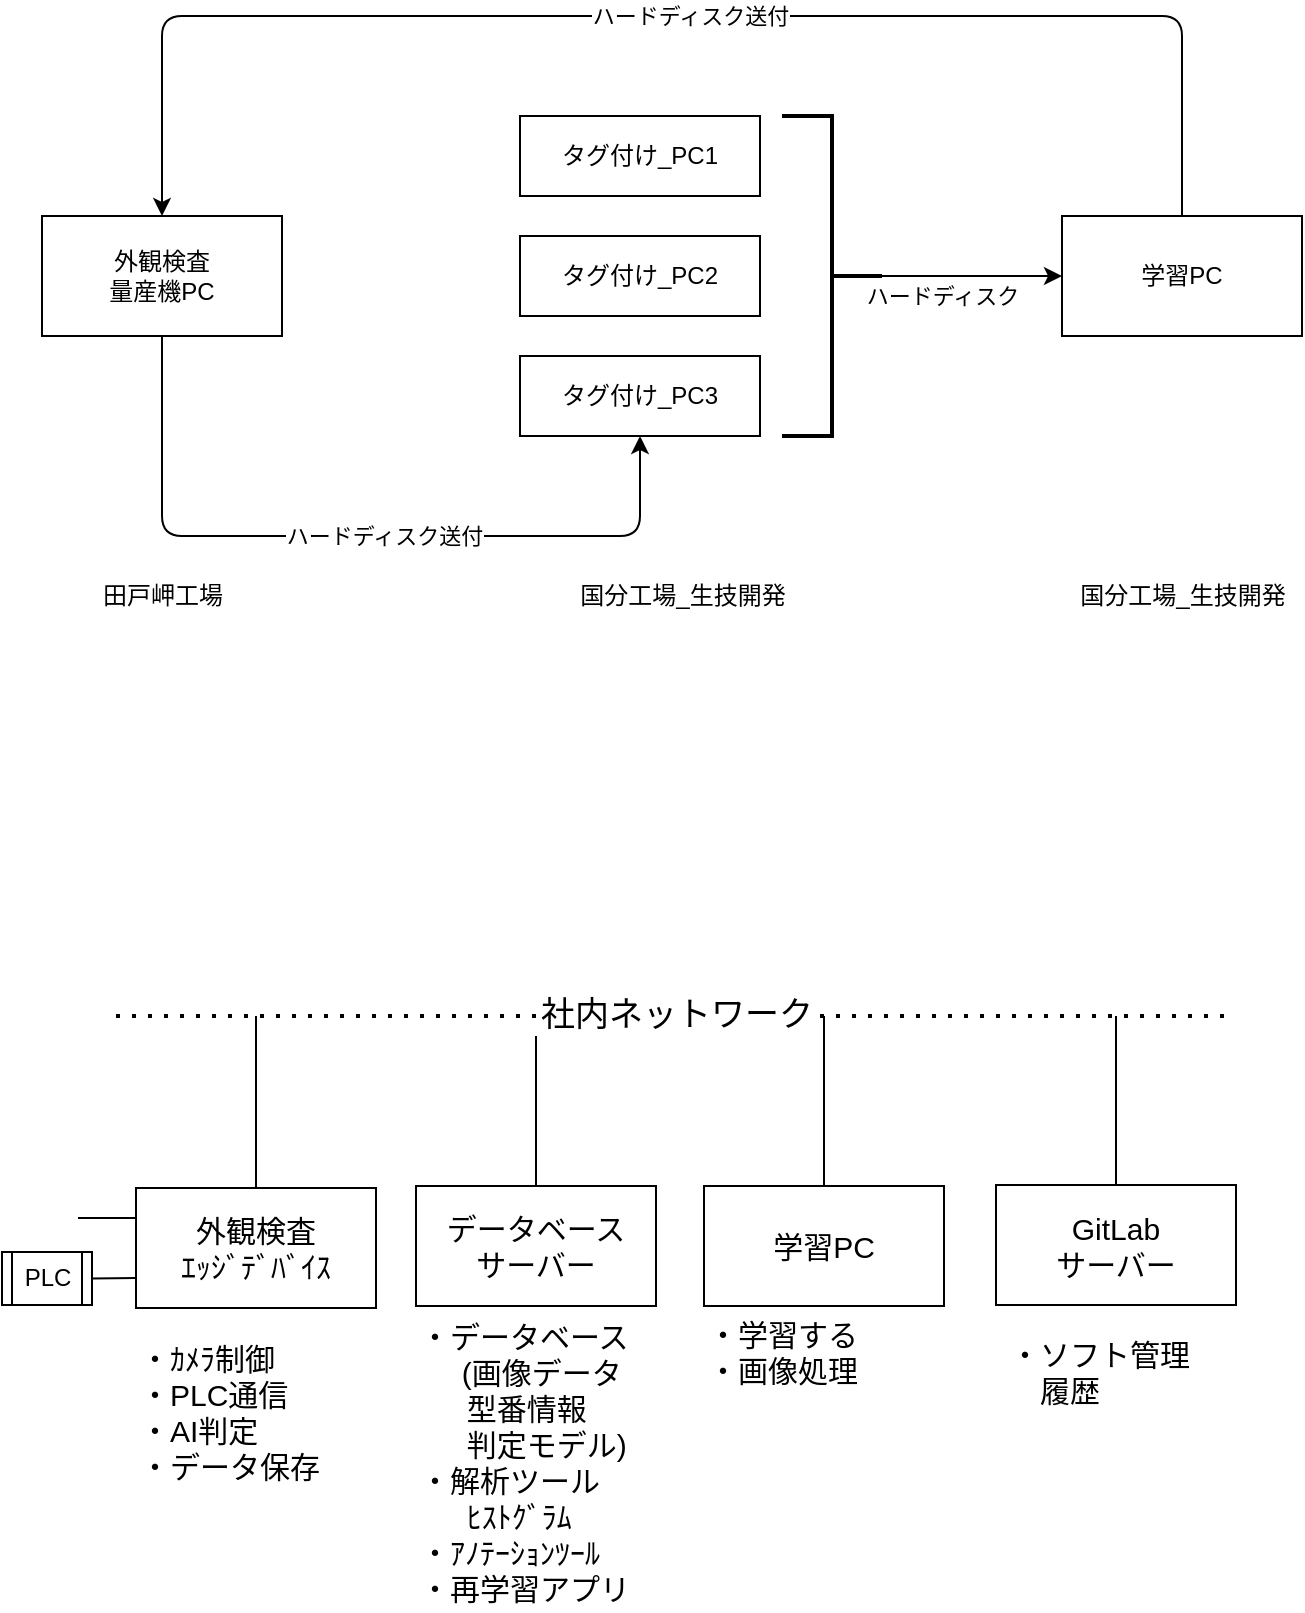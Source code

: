 <mxfile version="14.5.3" type="github">
  <diagram id="zSGuNCVuyLexyMfJzmde" name="ページ1">
    <mxGraphModel dx="1038" dy="548" grid="1" gridSize="10" guides="1" tooltips="1" connect="1" arrows="1" fold="1" page="1" pageScale="1" pageWidth="827" pageHeight="1169" math="0" shadow="0">
      <root>
        <mxCell id="0" />
        <mxCell id="1" parent="0" />
        <mxCell id="Tm7CqngPH54pWnZSqlNK-1" value="外観検査&lt;br&gt;量産機PC" style="rounded=0;whiteSpace=wrap;html=1;" parent="1" vertex="1">
          <mxGeometry x="120" y="160" width="120" height="60" as="geometry" />
        </mxCell>
        <mxCell id="Tm7CqngPH54pWnZSqlNK-3" value="タグ付け_PC1" style="rounded=0;whiteSpace=wrap;html=1;" parent="1" vertex="1">
          <mxGeometry x="359" y="110" width="120" height="40" as="geometry" />
        </mxCell>
        <mxCell id="Tm7CqngPH54pWnZSqlNK-6" value="タグ付け_PC2" style="rounded=0;whiteSpace=wrap;html=1;" parent="1" vertex="1">
          <mxGeometry x="359" y="170" width="120" height="40" as="geometry" />
        </mxCell>
        <mxCell id="Tm7CqngPH54pWnZSqlNK-7" value="タグ付け_PC3" style="rounded=0;whiteSpace=wrap;html=1;" parent="1" vertex="1">
          <mxGeometry x="359" y="230" width="120" height="40" as="geometry" />
        </mxCell>
        <mxCell id="Tm7CqngPH54pWnZSqlNK-8" value="学習PC" style="rounded=0;whiteSpace=wrap;html=1;" parent="1" vertex="1">
          <mxGeometry x="630" y="160" width="120" height="60" as="geometry" />
        </mxCell>
        <mxCell id="Tm7CqngPH54pWnZSqlNK-9" value="田戸岬工場" style="text;html=1;align=center;verticalAlign=middle;resizable=0;points=[];autosize=1;" parent="1" vertex="1">
          <mxGeometry x="140" y="340" width="80" height="20" as="geometry" />
        </mxCell>
        <mxCell id="Tm7CqngPH54pWnZSqlNK-10" value="国分工場_生技開発" style="text;html=1;align=center;verticalAlign=middle;resizable=0;points=[];autosize=1;" parent="1" vertex="1">
          <mxGeometry x="380" y="340" width="120" height="20" as="geometry" />
        </mxCell>
        <mxCell id="Tm7CqngPH54pWnZSqlNK-12" value="" style="endArrow=classic;html=1;exitX=0.5;exitY=1;exitDx=0;exitDy=0;entryX=0.5;entryY=1;entryDx=0;entryDy=0;" parent="1" source="Tm7CqngPH54pWnZSqlNK-1" target="Tm7CqngPH54pWnZSqlNK-7" edge="1">
          <mxGeometry relative="1" as="geometry">
            <mxPoint x="370" y="250" as="sourcePoint" />
            <mxPoint x="470" y="250" as="targetPoint" />
            <Array as="points">
              <mxPoint x="180" y="320" />
              <mxPoint x="419" y="320" />
            </Array>
          </mxGeometry>
        </mxCell>
        <mxCell id="Tm7CqngPH54pWnZSqlNK-13" value="ハードディスク送付" style="edgeLabel;resizable=0;html=1;align=center;verticalAlign=middle;" parent="Tm7CqngPH54pWnZSqlNK-12" connectable="0" vertex="1">
          <mxGeometry relative="1" as="geometry">
            <mxPoint x="15.83" as="offset" />
          </mxGeometry>
        </mxCell>
        <mxCell id="Tm7CqngPH54pWnZSqlNK-15" value="" style="strokeWidth=2;html=1;shape=mxgraph.flowchart.annotation_2;align=left;labelPosition=right;pointerEvents=1;direction=west;" parent="1" vertex="1">
          <mxGeometry x="490" y="110" width="50" height="160" as="geometry" />
        </mxCell>
        <mxCell id="Tm7CqngPH54pWnZSqlNK-16" value="" style="endArrow=classic;html=1;exitX=0;exitY=0.5;exitDx=0;exitDy=0;exitPerimeter=0;entryX=0;entryY=0.5;entryDx=0;entryDy=0;" parent="1" source="Tm7CqngPH54pWnZSqlNK-15" target="Tm7CqngPH54pWnZSqlNK-8" edge="1">
          <mxGeometry width="50" height="50" relative="1" as="geometry">
            <mxPoint x="390" y="120" as="sourcePoint" />
            <mxPoint x="440" y="70" as="targetPoint" />
          </mxGeometry>
        </mxCell>
        <mxCell id="Tm7CqngPH54pWnZSqlNK-17" value="" style="endArrow=classic;html=1;exitX=0.5;exitY=0;exitDx=0;exitDy=0;entryX=0.5;entryY=0;entryDx=0;entryDy=0;" parent="1" source="Tm7CqngPH54pWnZSqlNK-8" target="Tm7CqngPH54pWnZSqlNK-1" edge="1">
          <mxGeometry width="50" height="50" relative="1" as="geometry">
            <mxPoint x="390" y="120" as="sourcePoint" />
            <mxPoint x="440" y="70" as="targetPoint" />
            <Array as="points">
              <mxPoint x="690" y="60" />
              <mxPoint x="180" y="60" />
            </Array>
          </mxGeometry>
        </mxCell>
        <mxCell id="Tm7CqngPH54pWnZSqlNK-18" value="ハードディスク送付" style="edgeLabel;html=1;align=center;verticalAlign=middle;resizable=0;points=[];" parent="Tm7CqngPH54pWnZSqlNK-17" vertex="1" connectable="0">
          <mxGeometry x="-0.026" relative="1" as="geometry">
            <mxPoint as="offset" />
          </mxGeometry>
        </mxCell>
        <mxCell id="Tm7CqngPH54pWnZSqlNK-20" value="国分工場_生技開発" style="text;html=1;align=center;verticalAlign=middle;resizable=0;points=[];autosize=1;" parent="1" vertex="1">
          <mxGeometry x="630" y="340" width="120" height="20" as="geometry" />
        </mxCell>
        <mxCell id="Tm7CqngPH54pWnZSqlNK-21" value="外観検査&lt;br style=&quot;font-size: 15px;&quot;&gt;ｴｯｼﾞﾃﾞﾊﾞｲｽ" style="rounded=0;whiteSpace=wrap;html=1;fontSize=15;" parent="1" vertex="1">
          <mxGeometry x="167" y="646" width="120" height="60" as="geometry" />
        </mxCell>
        <mxCell id="Tm7CqngPH54pWnZSqlNK-22" value="データベース&lt;br style=&quot;font-size: 15px;&quot;&gt;サーバー" style="rounded=0;whiteSpace=wrap;html=1;fontSize=15;" parent="1" vertex="1">
          <mxGeometry x="307" y="645" width="120" height="60" as="geometry" />
        </mxCell>
        <mxCell id="Tm7CqngPH54pWnZSqlNK-23" value="学習PC" style="rounded=0;whiteSpace=wrap;html=1;fontSize=15;" parent="1" vertex="1">
          <mxGeometry x="451" y="645" width="120" height="60" as="geometry" />
        </mxCell>
        <mxCell id="Tm7CqngPH54pWnZSqlNK-24" value="GitLab&lt;br style=&quot;font-size: 15px;&quot;&gt;サーバー" style="rounded=0;whiteSpace=wrap;html=1;fontSize=15;" parent="1" vertex="1">
          <mxGeometry x="597" y="644.5" width="120" height="60" as="geometry" />
        </mxCell>
        <mxCell id="Tm7CqngPH54pWnZSqlNK-25" value="ハードディスク" style="edgeLabel;html=1;align=center;verticalAlign=middle;resizable=0;points=[];" parent="1" vertex="1" connectable="0">
          <mxGeometry x="569.996" y="200.0" as="geometry" />
        </mxCell>
        <mxCell id="Tm7CqngPH54pWnZSqlNK-66" style="edgeStyle=orthogonalEdgeStyle;rounded=0;orthogonalLoop=1;jettySize=auto;html=1;exitX=0.5;exitY=1;exitDx=0;exitDy=0;dashed=1;" parent="1" source="Tm7CqngPH54pWnZSqlNK-23" target="Tm7CqngPH54pWnZSqlNK-23" edge="1">
          <mxGeometry relative="1" as="geometry" />
        </mxCell>
        <mxCell id="I03jtUjxZPY6olnYF68Y-1" value="" style="shape=image;html=1;verticalAlign=top;verticalLabelPosition=bottom;labelBackgroundColor=#ffffff;imageAspect=0;aspect=fixed;image=https://cdn2.iconfinder.com/data/icons/ios-7-icons/50/video_camera-128.png;fontSize=16;direction=west;" vertex="1" parent="1">
          <mxGeometry x="100" y="642" width="38" height="38" as="geometry" />
        </mxCell>
        <mxCell id="I03jtUjxZPY6olnYF68Y-2" value="" style="endArrow=none;html=1;fontSize=16;entryX=0;entryY=0.5;entryDx=0;entryDy=0;exitX=0;exitY=0.25;exitDx=0;exitDy=0;" edge="1" parent="1" source="Tm7CqngPH54pWnZSqlNK-21" target="I03jtUjxZPY6olnYF68Y-1">
          <mxGeometry width="50" height="50" relative="1" as="geometry">
            <mxPoint x="265" y="710" as="sourcePoint" />
            <mxPoint x="315" y="660" as="targetPoint" />
          </mxGeometry>
        </mxCell>
        <mxCell id="I03jtUjxZPY6olnYF68Y-3" value="PLC" style="shape=process;whiteSpace=wrap;html=1;backgroundOutline=1;fontSize=12;" vertex="1" parent="1">
          <mxGeometry x="100" y="678" width="45" height="26.5" as="geometry" />
        </mxCell>
        <mxCell id="I03jtUjxZPY6olnYF68Y-4" value="" style="endArrow=none;html=1;fontSize=16;entryX=0;entryY=0.75;entryDx=0;entryDy=0;exitX=1;exitY=0.5;exitDx=0;exitDy=0;" edge="1" parent="1" source="I03jtUjxZPY6olnYF68Y-3" target="Tm7CqngPH54pWnZSqlNK-21">
          <mxGeometry width="50" height="50" relative="1" as="geometry">
            <mxPoint x="125" y="830" as="sourcePoint" />
            <mxPoint x="175" y="780" as="targetPoint" />
          </mxGeometry>
        </mxCell>
        <mxCell id="I03jtUjxZPY6olnYF68Y-5" value="社内ネットワーク" style="endArrow=none;dashed=1;html=1;dashPattern=1 3;strokeWidth=2;fontSize=17;" edge="1" parent="1">
          <mxGeometry width="50" height="50" relative="1" as="geometry">
            <mxPoint x="157" y="560" as="sourcePoint" />
            <mxPoint x="717" y="560" as="targetPoint" />
          </mxGeometry>
        </mxCell>
        <mxCell id="I03jtUjxZPY6olnYF68Y-7" value="" style="endArrow=none;html=1;fontSize=17;" edge="1" parent="1" target="Tm7CqngPH54pWnZSqlNK-21">
          <mxGeometry width="50" height="50" relative="1" as="geometry">
            <mxPoint x="227" y="560" as="sourcePoint" />
            <mxPoint x="277" y="490" as="targetPoint" />
          </mxGeometry>
        </mxCell>
        <mxCell id="I03jtUjxZPY6olnYF68Y-8" value="" style="endArrow=none;html=1;fontSize=17;exitX=0.5;exitY=0;exitDx=0;exitDy=0;" edge="1" parent="1" source="Tm7CqngPH54pWnZSqlNK-22">
          <mxGeometry width="50" height="50" relative="1" as="geometry">
            <mxPoint x="237" y="570" as="sourcePoint" />
            <mxPoint x="367" y="570" as="targetPoint" />
          </mxGeometry>
        </mxCell>
        <mxCell id="I03jtUjxZPY6olnYF68Y-9" value="" style="endArrow=none;html=1;fontSize=17;exitX=0.5;exitY=0;exitDx=0;exitDy=0;" edge="1" parent="1" source="Tm7CqngPH54pWnZSqlNK-23">
          <mxGeometry width="50" height="50" relative="1" as="geometry">
            <mxPoint x="510.5" y="615" as="sourcePoint" />
            <mxPoint x="511" y="560" as="targetPoint" />
          </mxGeometry>
        </mxCell>
        <mxCell id="I03jtUjxZPY6olnYF68Y-10" value="" style="endArrow=none;html=1;fontSize=17;entryX=0.5;entryY=0;entryDx=0;entryDy=0;" edge="1" parent="1" target="Tm7CqngPH54pWnZSqlNK-24">
          <mxGeometry width="50" height="50" relative="1" as="geometry">
            <mxPoint x="657" y="560" as="sourcePoint" />
            <mxPoint x="521" y="570" as="targetPoint" />
          </mxGeometry>
        </mxCell>
        <mxCell id="I03jtUjxZPY6olnYF68Y-15" value="・ｶﾒﾗ制御&lt;br&gt;&lt;div&gt;&lt;span&gt;・PLC通信&lt;/span&gt;&lt;/div&gt;&lt;div&gt;&lt;span&gt;・AI判定&lt;/span&gt;&lt;/div&gt;&lt;div&gt;&lt;span&gt;・データ保存&lt;/span&gt;&lt;/div&gt;" style="text;html=1;align=left;verticalAlign=middle;resizable=0;points=[];autosize=1;fontSize=15;" vertex="1" parent="1">
          <mxGeometry x="167" y="717.5" width="110" height="80" as="geometry" />
        </mxCell>
        <mxCell id="I03jtUjxZPY6olnYF68Y-17" value="・データベース&lt;br&gt;&amp;nbsp; &amp;nbsp; &amp;nbsp;(画像データ&lt;br&gt;　&amp;nbsp; 型番情報&lt;br&gt;　&amp;nbsp; 判定モデル)&lt;br&gt;・解析ツール&lt;br&gt;　&amp;nbsp; ﾋｽﾄｸﾞﾗﾑ&lt;br&gt;・ｱﾉﾃｰｼｮﾝﾂｰﾙ&lt;br&gt;・再学習アプリ" style="text;html=1;align=left;verticalAlign=middle;resizable=0;points=[];autosize=1;fontSize=15;" vertex="1" parent="1">
          <mxGeometry x="307" y="707.5" width="120" height="150" as="geometry" />
        </mxCell>
        <mxCell id="I03jtUjxZPY6olnYF68Y-18" value="・学習する&lt;br&gt;・画像処理" style="text;html=1;align=left;verticalAlign=middle;resizable=0;points=[];autosize=1;fontSize=15;" vertex="1" parent="1">
          <mxGeometry x="451" y="707.5" width="90" height="40" as="geometry" />
        </mxCell>
        <mxCell id="I03jtUjxZPY6olnYF68Y-19" value="・ソフト管理&lt;br&gt;　履歴" style="text;html=1;align=left;verticalAlign=middle;resizable=0;points=[];autosize=1;fontSize=15;" vertex="1" parent="1">
          <mxGeometry x="602" y="717.5" width="110" height="40" as="geometry" />
        </mxCell>
      </root>
    </mxGraphModel>
  </diagram>
</mxfile>
